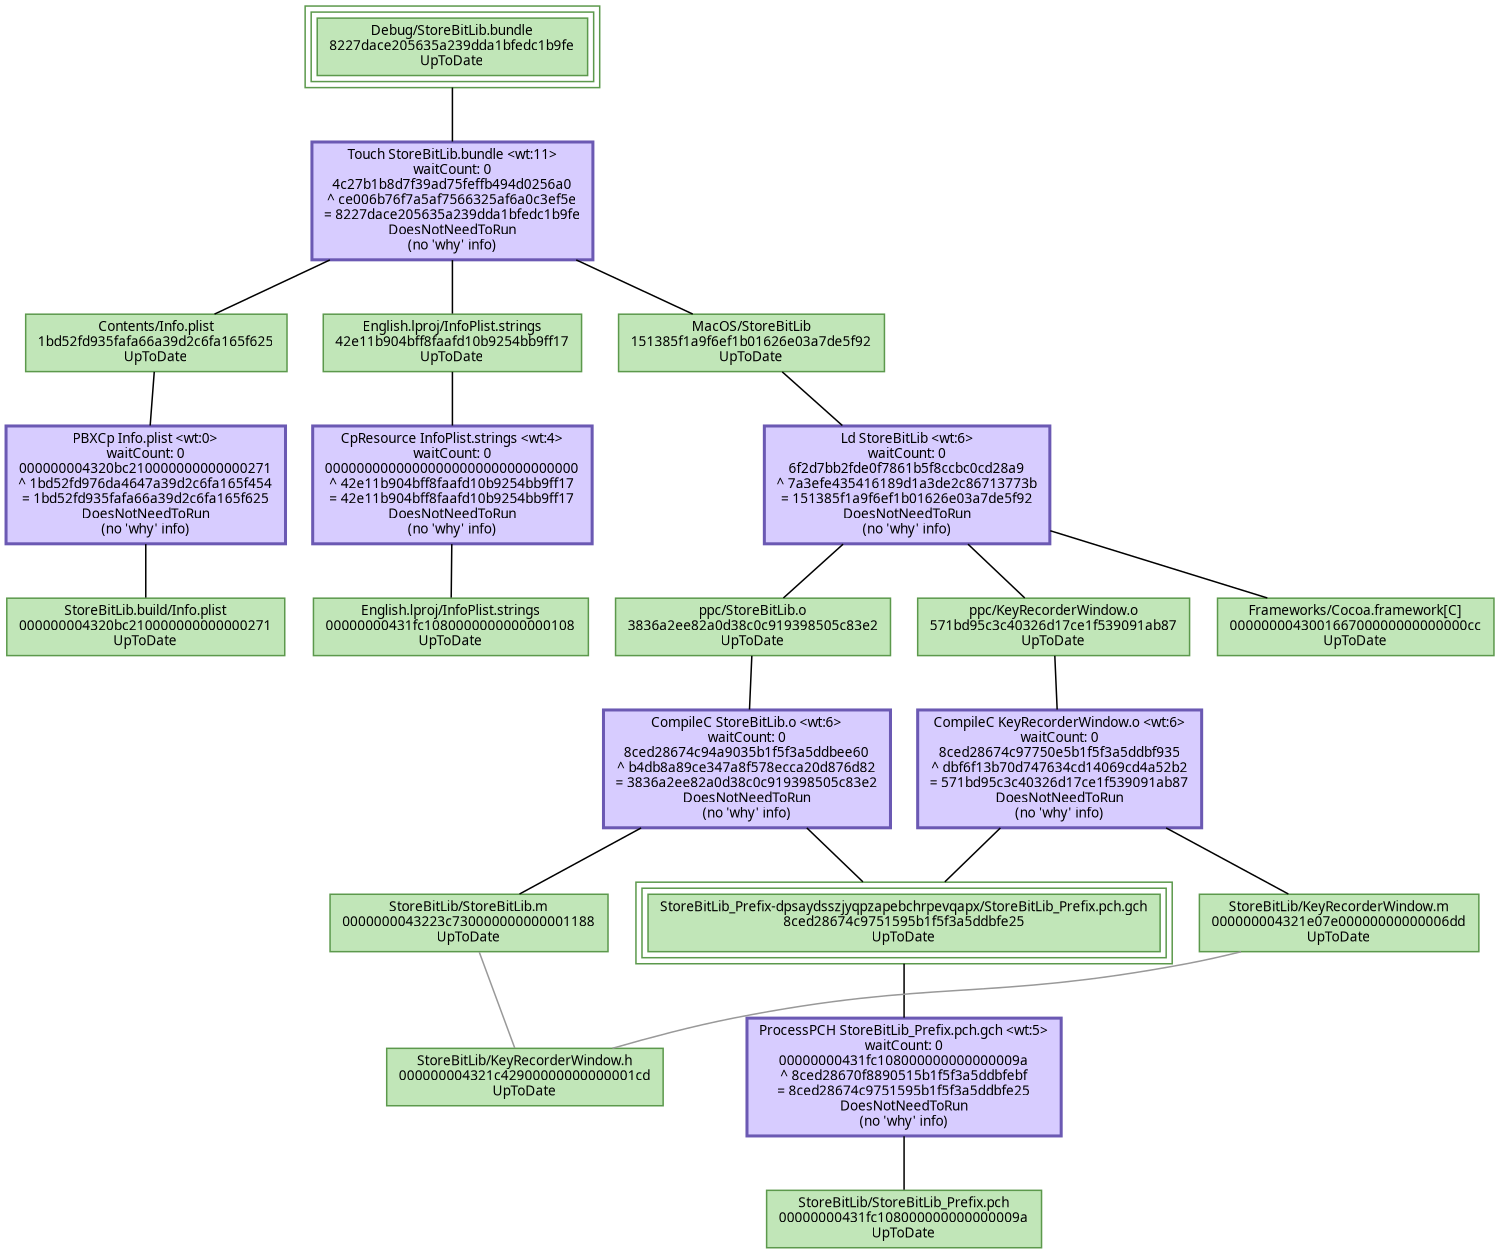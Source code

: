digraph StoreBitLib {
   size = "10.000000,8.500000";
   concentrate = false;

   node [ shape = box, style = filled, color = "0.3 0.5 0.6", fillcolor = "0.3 0.2 0.9", fontname = "Monaco", fontsize = "9" ];
   n00001 [ label = "Debug/StoreBitLib.bundle\n8227dace205635a239dda1bfedc1b9fe\nUpToDate", peripheries = 3 ];
   n00002 [ label = "Contents/Info.plist\n1bd52fd935fafa66a39d2c6fa165f625\nUpToDate" ];
   n00003 [ label = "StoreBitLib.build/Info.plist\n000000004320bc210000000000000271\nUpToDate" ];
   n00004 [ label = "English.lproj/InfoPlist.strings\n42e11b904bff8faafd10b9254bb9ff17\nUpToDate" ];
   n00005 [ label = "English.lproj/InfoPlist.strings\n00000000431fc1080000000000000108\nUpToDate" ];
   n00006 [ label = "ppc/StoreBitLib.o\n3836a2ee82a0d38c0c919398505c83e2\nUpToDate" ];
   n00007 [ label = "StoreBitLib/StoreBitLib_Prefix.pch\n00000000431fc108000000000000009a\nUpToDate" ];
   n00008 [ label = "StoreBitLib_Prefix-dpsaydsszjyqpzapebchrpevqapx/StoreBitLib_Prefix.pch.gch\n8ced28674c9751595b1f5f3a5ddbfe25\nUpToDate", peripheries = 3 ];
   n00009 [ label = "StoreBitLib/StoreBitLib.m\n0000000043223c730000000000001188\nUpToDate" ];
   n00010 [ label = "ppc/KeyRecorderWindow.o\n571bd95c3c40326d17ce1f539091ab87\nUpToDate" ];
   n00011 [ label = "StoreBitLib/KeyRecorderWindow.m\n000000004321e07e00000000000006dd\nUpToDate" ];
   n00012 [ label = "MacOS/StoreBitLib\n151385f1a9f6ef1b01626e03a7de5f92\nUpToDate" ];
   n00013 [ label = "Frameworks/Cocoa.framework[C]\n000000004300166700000000000000cc\nUpToDate" ];
   n00014 [ label = "StoreBitLib/KeyRecorderWindow.h\n000000004321c42900000000000001cd\nUpToDate" ];

   node [ shape = box, style = "filled,bold", color = "0.7 0.5 0.7", fillcolor = "0.7 0.2 1.0", fontname = "Monaco", fontsize = "9" ];
   c00001 [ label = "PBXCp Info.plist <wt:0>\nwaitCount: 0\n000000004320bc210000000000000271\n^ 1bd52fd976da4647a39d2c6fa165f454\n= 1bd52fd935fafa66a39d2c6fa165f625\nDoesNotNeedToRun\n(no 'why' info)" ];
   c00002 [ label = "CpResource InfoPlist.strings <wt:4>\nwaitCount: 0\n00000000000000000000000000000000\n^ 42e11b904bff8faafd10b9254bb9ff17\n= 42e11b904bff8faafd10b9254bb9ff17\nDoesNotNeedToRun\n(no 'why' info)" ];
   c00003 [ label = "CompileC StoreBitLib.o <wt:6>\nwaitCount: 0\n8ced28674c94a9035b1f5f3a5ddbee60\n^ b4db8a89ce347a8f578ecca20d876d82\n= 3836a2ee82a0d38c0c919398505c83e2\nDoesNotNeedToRun\n(no 'why' info)" ];
   c00004 [ label = "ProcessPCH StoreBitLib_Prefix.pch.gch <wt:5>\nwaitCount: 0\n00000000431fc108000000000000009a\n^ 8ced28670f8890515b1f5f3a5ddbfebf\n= 8ced28674c9751595b1f5f3a5ddbfe25\nDoesNotNeedToRun\n(no 'why' info)" ];
   c00005 [ label = "CompileC KeyRecorderWindow.o <wt:6>\nwaitCount: 0\n8ced28674c97750e5b1f5f3a5ddbf935\n^ dbf6f13b70d747634cd14069cd4a52b2\n= 571bd95c3c40326d17ce1f539091ab87\nDoesNotNeedToRun\n(no 'why' info)" ];
   c00006 [ label = "Ld StoreBitLib <wt:6>\nwaitCount: 0\n6f2d7bb2fde0f7861b5f8ccbc0cd28a9\n^ 7a3efe435416189d1a3de2c86713773b\n= 151385f1a9f6ef1b01626e03a7de5f92\nDoesNotNeedToRun\n(no 'why' info)" ];
   c00007 [ label = "Touch StoreBitLib.bundle <wt:11>\nwaitCount: 0\n4c27b1b8d7f39ad75feffb494d0256a0\n^ ce006b76f7a5af7566325af6a0c3ef5e\n= 8227dace205635a239dda1bfedc1b9fe\nDoesNotNeedToRun\n(no 'why' info)" ];

   edge [ style = solid, color = black, arrowhead = none, arrowtail = normal ];
   n00001 -> { c00007 };
   n00002 -> { c00001 };
   n00004 -> { c00002 };
   n00006 -> { c00003 };
   n00008 -> { c00004 };
   n00010 -> { c00005 };
   n00012 -> { c00006 };
   c00001 -> { n00003 };
   c00002 -> { n00005 n00005 };
   c00003 -> { n00008 n00009 };
   c00004 -> { n00007 };
   c00005 -> { n00008 n00011 };
   c00006 -> { n00006 n00010 n00013 };
   c00007 -> { n00002 n00004 n00012 };

   edge [ style = solid, color = gray60, arrowhead = none, arrowtail = normal ];
   n00009 -> { n00014 };
   n00011 -> { n00014 };
}
